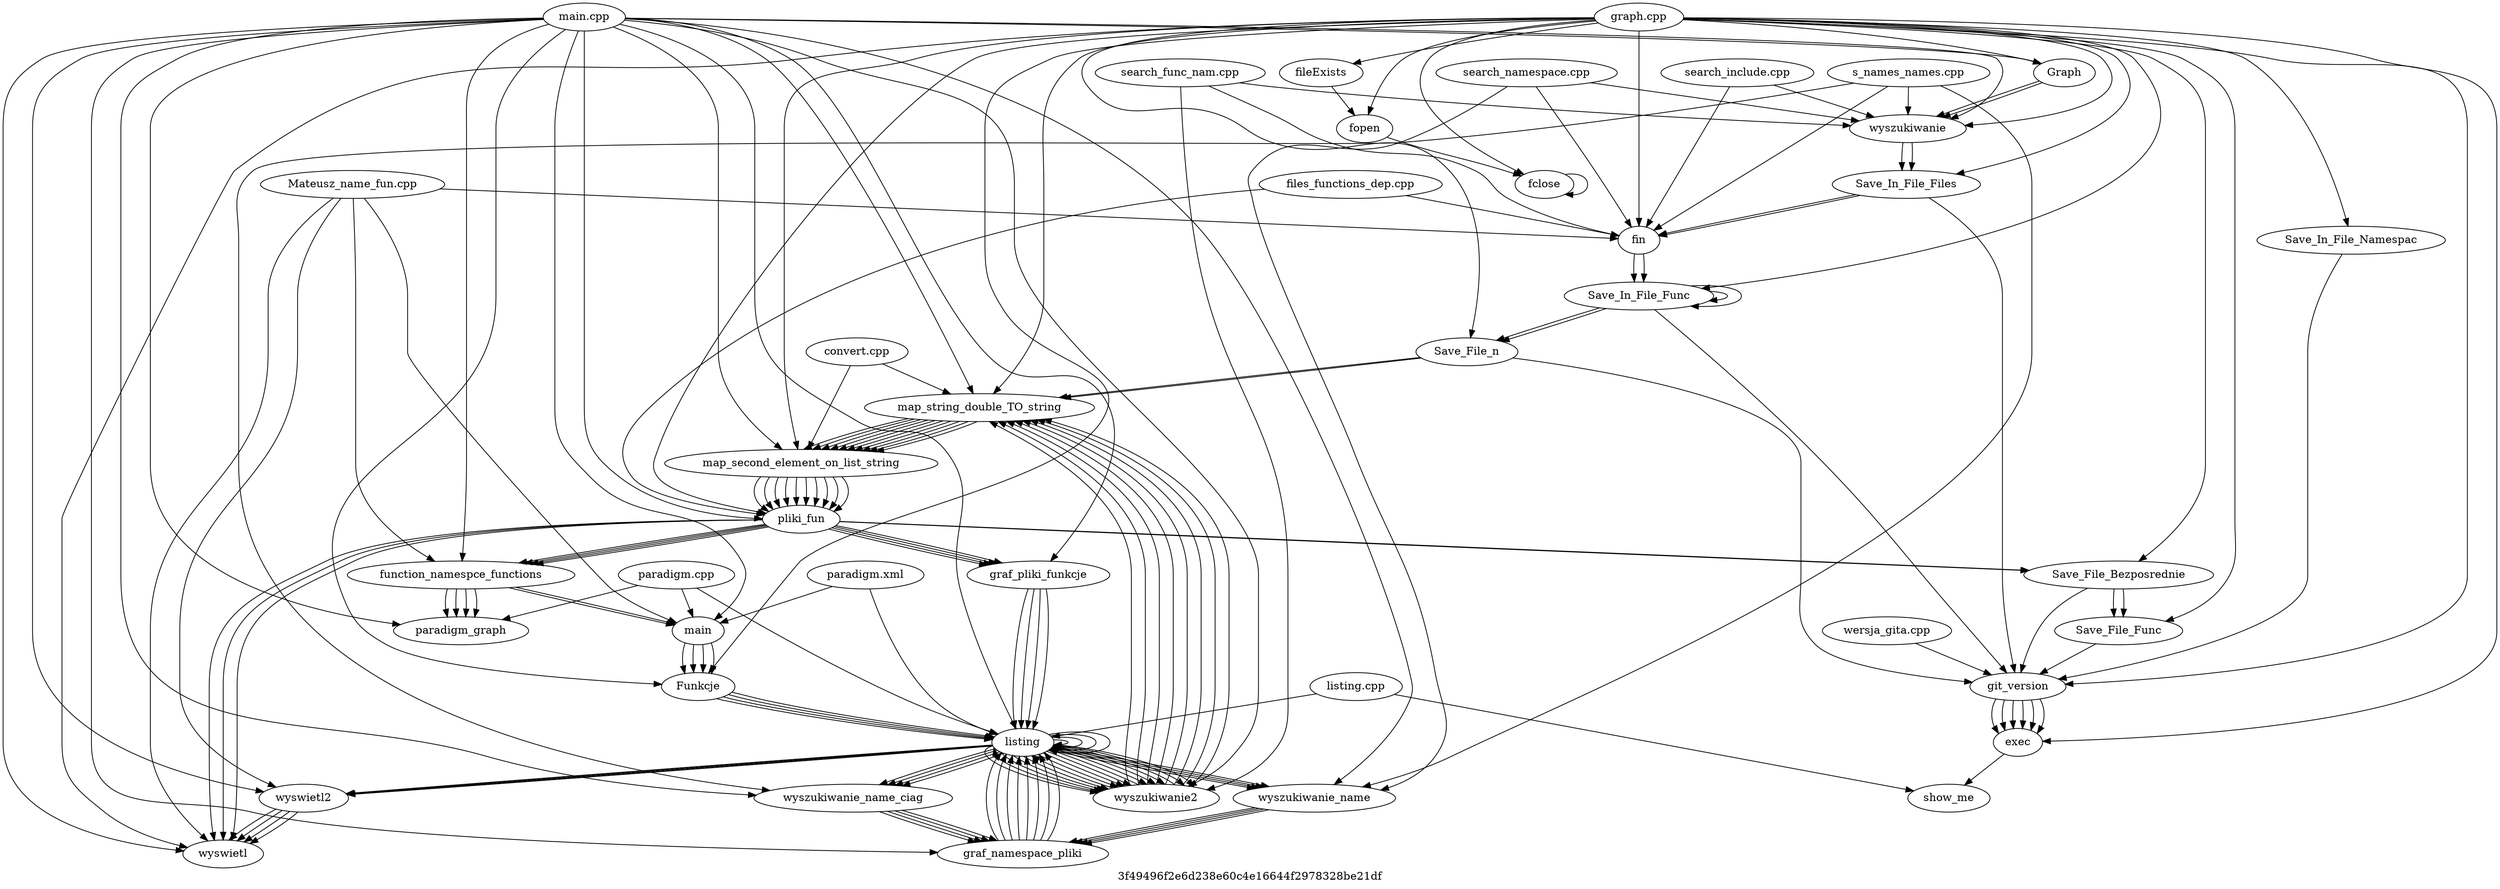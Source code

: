 digraph files_graph
{
label = "3f49496f2e6d238e60c4e16644f2978328be21df"
"Mateusz_name_fun.cpp"->"fin"
"Mateusz_name_fun.cpp"->"function_namespce_functions"
->"main""Mateusz_name_fun.cpp"->"main"
->"Funkcje"->"listing"->"listing"->"wyszukiwanie_name_ciag"->"graf_namespace_pliki"->"listing"->"wyszukiwanie2"->"listing"->"wyszukiwanie2"->"map_string_double_TO_string"->"map_second_element_on_list_string"->"pliki_fun"->"graf_pliki_funkcje"->"listing"->"wyszukiwanie_name"->"graf_namespace_pliki"->"listing"->"wyszukiwanie2"->"map_string_double_TO_string"->"map_second_element_on_list_string"->"pliki_fun"->"function_namespce_functions"->"paradigm_graph""Mateusz_name_fun.cpp"->"wyswietl"
"Mateusz_name_fun.cpp"->"wyswietl2"
"convert.cpp"->"map_second_element_on_list_string"
"convert.cpp"->"map_string_double_TO_string"
"files_functions_dep.cpp"->"fin"
"files_functions_dep.cpp"->"pliki_fun"
->"wyswietl""graph.cpp"->"Funkcje"
"graph.cpp"->"Graph"
->"wyszukiwanie"->"Save_In_File_Files"->"fin"->"Save_In_File_Func"->"Save_In_File_Func"->"Save_File_n"->"map_string_double_TO_string"->"map_second_element_on_list_string"->"pliki_fun"->"Save_File_Bezposrednie"->"Save_File_Func""graph.cpp"->"Save_File_Bezposrednie"
->"git_version"->"exec""graph.cpp"->"Save_File_Func"
->"git_version"->"exec""graph.cpp"->"Save_File_n"
->"git_version"->"exec""graph.cpp"->"Save_In_File_Files"
->"git_version"->"exec""graph.cpp"->"Save_In_File_Func"
->"git_version"->"exec""graph.cpp"->"Save_In_File_Namespac"
->"git_version"->"exec""graph.cpp"->"exec"
->"show_me""graph.cpp"->"fclose"
"graph.cpp"->"fileExists"
->"fopen"->"fclose"->"fclose""graph.cpp"->"fin"
"graph.cpp"->"fopen"
"graph.cpp"->"git_version"
"graph.cpp"->"map_second_element_on_list_string"
"graph.cpp"->"map_string_double_TO_string"
"graph.cpp"->"pliki_fun"
->"wyswietl""graph.cpp"->"wyswietl"
"graph.cpp"->"wyszukiwanie"
"listing.cpp"->"listing"
->"wyswietl2"->"wyswietl""listing.cpp"->"show_me"
"main.cpp"->"Funkcje"
"main.cpp"->"Graph"
->"wyszukiwanie"->"Save_In_File_Files"->"fin"->"Save_In_File_Func"->"Save_In_File_Func"->"Save_File_n"->"map_string_double_TO_string"->"map_second_element_on_list_string"->"pliki_fun"->"Save_File_Bezposrednie"->"Save_File_Func""main.cpp"->"function_namespce_functions"
->"main""main.cpp"->"graf_namespace_pliki"
"main.cpp"->"graf_pliki_funkcje"
"main.cpp"->"listing"
->"wyswietl2"->"wyswietl""main.cpp"->"main"
->"Funkcje"->"listing"->"listing"->"wyszukiwanie_name_ciag"->"graf_namespace_pliki"->"listing"->"wyszukiwanie2"->"listing"->"wyszukiwanie2"->"map_string_double_TO_string"->"map_second_element_on_list_string"->"pliki_fun"->"graf_pliki_funkcje"->"listing"->"wyszukiwanie_name"->"graf_namespace_pliki"->"listing"->"wyszukiwanie2"->"map_string_double_TO_string"->"map_second_element_on_list_string"->"pliki_fun"->"function_namespce_functions"->"paradigm_graph""main.cpp"->"map_second_element_on_list_string"
"main.cpp"->"map_string_double_TO_string"
"main.cpp"->"paradigm_graph"
"main.cpp"->"pliki_fun"
->"wyswietl""main.cpp"->"wyswietl"
"main.cpp"->"wyswietl2"
"main.cpp"->"wyszukiwanie"
"main.cpp"->"wyszukiwanie2"
"main.cpp"->"wyszukiwanie_name"
"main.cpp"->"wyszukiwanie_name_ciag"
"paradigm.cpp"->"listing"
->"wyswietl2"->"wyswietl""paradigm.cpp"->"main"
->"Funkcje"->"listing"->"listing"->"wyszukiwanie_name_ciag"->"graf_namespace_pliki"->"listing"->"wyszukiwanie2"->"listing"->"wyszukiwanie2"->"map_string_double_TO_string"->"map_second_element_on_list_string"->"pliki_fun"->"graf_pliki_funkcje"->"listing"->"wyszukiwanie_name"->"graf_namespace_pliki"->"listing"->"wyszukiwanie2"->"map_string_double_TO_string"->"map_second_element_on_list_string"->"pliki_fun"->"function_namespce_functions"->"paradigm_graph""paradigm.cpp"->"paradigm_graph"
"paradigm.xml"->"listing"
->"wyswietl2"->"wyswietl""paradigm.xml"->"main"
->"Funkcje"->"listing"->"listing"->"wyszukiwanie_name_ciag"->"graf_namespace_pliki"->"listing"->"wyszukiwanie2"->"listing"->"wyszukiwanie2"->"map_string_double_TO_string"->"map_second_element_on_list_string"->"pliki_fun"->"graf_pliki_funkcje"->"listing"->"wyszukiwanie_name"->"graf_namespace_pliki"->"listing"->"wyszukiwanie2"->"map_string_double_TO_string"->"map_second_element_on_list_string"->"pliki_fun"->"function_namespce_functions"->"paradigm_graph""s_names_names.cpp"->"fin"
"s_names_names.cpp"->"wyszukiwanie"
"s_names_names.cpp"->"wyszukiwanie_name"
"s_names_names.cpp"->"wyszukiwanie_name_ciag"
"search_func_nam.cpp"->"fin"
"search_func_nam.cpp"->"wyszukiwanie"
"search_func_nam.cpp"->"wyszukiwanie2"
"search_include.cpp"->"fin"
"search_include.cpp"->"wyszukiwanie"
"search_namespace.cpp"->"fin"
"search_namespace.cpp"->"wyszukiwanie"
"search_namespace.cpp"->"wyszukiwanie_name"
"wersja_gita.cpp"->"git_version"
}